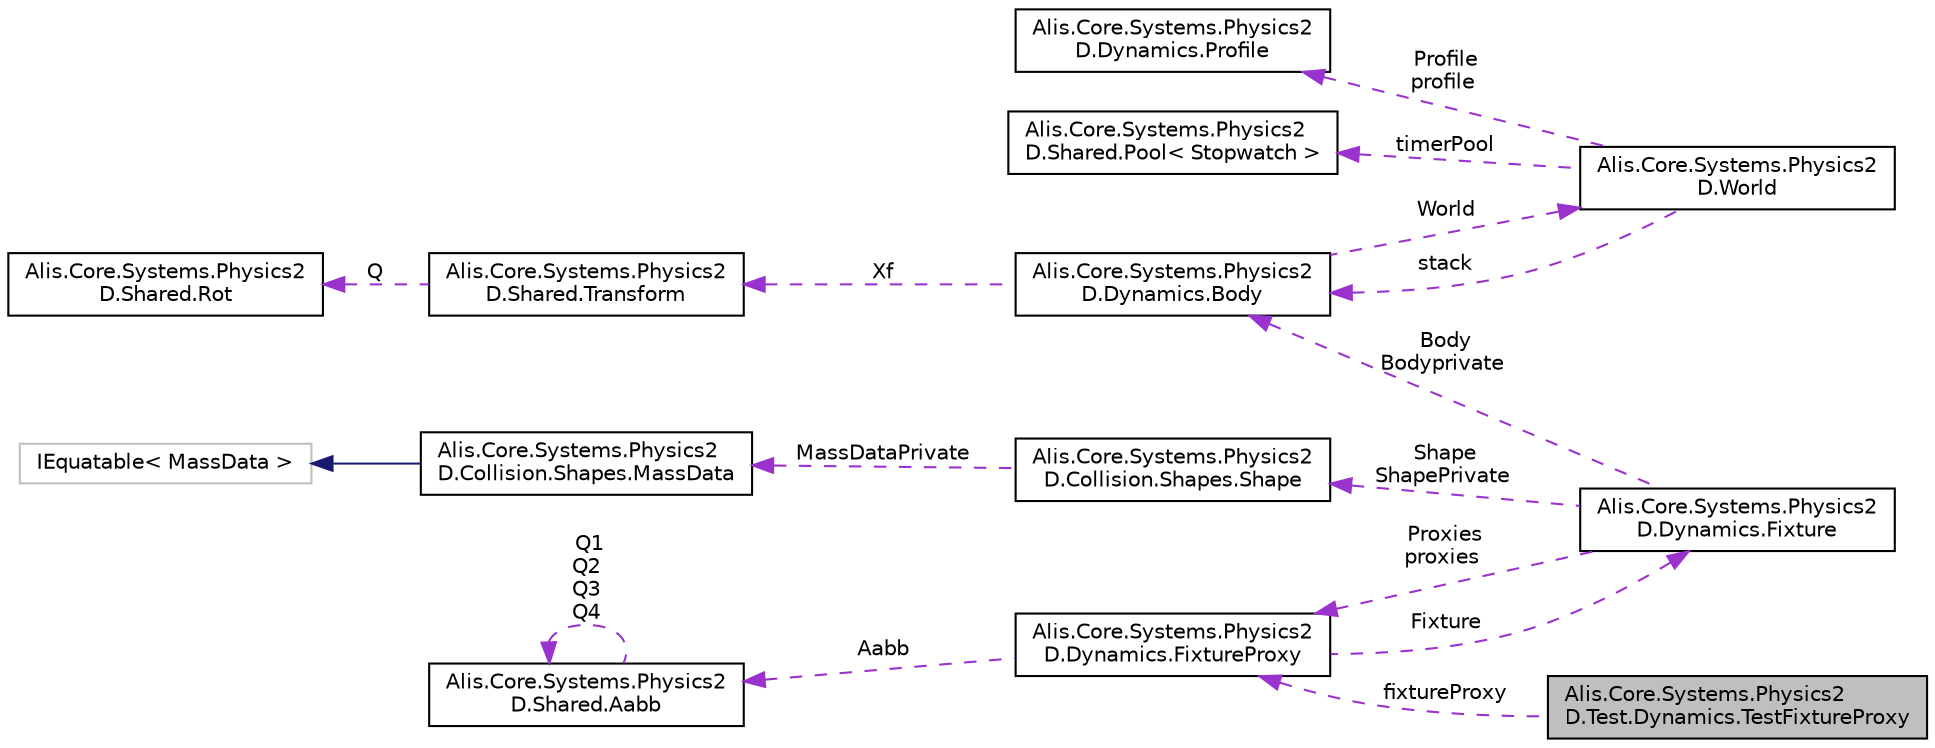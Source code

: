 digraph "Alis.Core.Systems.Physics2D.Test.Dynamics.TestFixtureProxy"
{
 // LATEX_PDF_SIZE
  edge [fontname="Helvetica",fontsize="10",labelfontname="Helvetica",labelfontsize="10"];
  node [fontname="Helvetica",fontsize="10",shape=record];
  rankdir="LR";
  Node1 [label="Alis.Core.Systems.Physics2\lD.Test.Dynamics.TestFixtureProxy",height=0.2,width=0.4,color="black", fillcolor="grey75", style="filled", fontcolor="black",tooltip="The test fixture proxy class"];
  Node2 -> Node1 [dir="back",color="darkorchid3",fontsize="10",style="dashed",label=" fixtureProxy" ,fontname="Helvetica"];
  Node2 [label="Alis.Core.Systems.Physics2\lD.Dynamics.FixtureProxy",height=0.2,width=0.4,color="black", fillcolor="white", style="filled",URL="$struct_alis_1_1_core_1_1_systems_1_1_physics2_d_1_1_dynamics_1_1_fixture_proxy.html",tooltip="This proxy is used internally to connect fixtures to the broad-phase."];
  Node3 -> Node2 [dir="back",color="darkorchid3",fontsize="10",style="dashed",label=" Aabb" ,fontname="Helvetica"];
  Node3 [label="Alis.Core.Systems.Physics2\lD.Shared.Aabb",height=0.2,width=0.4,color="black", fillcolor="white", style="filled",URL="$struct_alis_1_1_core_1_1_systems_1_1_physics2_d_1_1_shared_1_1_aabb.html",tooltip="An axis aligned bounding box."];
  Node3 -> Node3 [dir="back",color="darkorchid3",fontsize="10",style="dashed",label=" Q1\nQ2\nQ3\nQ4" ,fontname="Helvetica"];
  Node4 -> Node2 [dir="back",color="darkorchid3",fontsize="10",style="dashed",label=" Fixture" ,fontname="Helvetica"];
  Node4 [label="Alis.Core.Systems.Physics2\lD.Dynamics.Fixture",height=0.2,width=0.4,color="black", fillcolor="white", style="filled",URL="$class_alis_1_1_core_1_1_systems_1_1_physics2_d_1_1_dynamics_1_1_fixture.html",tooltip="A fixture is used to attach a Shape to a body for collision detection. A fixture inherits its transfo..."];
  Node5 -> Node4 [dir="back",color="darkorchid3",fontsize="10",style="dashed",label=" Shape\nShapePrivate" ,fontname="Helvetica"];
  Node5 [label="Alis.Core.Systems.Physics2\lD.Collision.Shapes.Shape",height=0.2,width=0.4,color="black", fillcolor="white", style="filled",URL="$class_alis_1_1_core_1_1_systems_1_1_physics2_d_1_1_collision_1_1_shapes_1_1_shape.html",tooltip="A shape is used for collision detection. You can create a shape however you like. Shapes used for sim..."];
  Node6 -> Node5 [dir="back",color="darkorchid3",fontsize="10",style="dashed",label=" MassDataPrivate" ,fontname="Helvetica"];
  Node6 [label="Alis.Core.Systems.Physics2\lD.Collision.Shapes.MassData",height=0.2,width=0.4,color="black", fillcolor="white", style="filled",URL="$struct_alis_1_1_core_1_1_systems_1_1_physics2_d_1_1_collision_1_1_shapes_1_1_mass_data.html",tooltip="This holds the mass data computed for a shape."];
  Node7 -> Node6 [dir="back",color="midnightblue",fontsize="10",style="solid",fontname="Helvetica"];
  Node7 [label="IEquatable\< MassData \>",height=0.2,width=0.4,color="grey75", fillcolor="white", style="filled",tooltip=" "];
  Node8 -> Node4 [dir="back",color="darkorchid3",fontsize="10",style="dashed",label=" Body\nBodyprivate" ,fontname="Helvetica"];
  Node8 [label="Alis.Core.Systems.Physics2\lD.Dynamics.Body",height=0.2,width=0.4,color="black", fillcolor="white", style="filled",URL="$class_alis_1_1_core_1_1_systems_1_1_physics2_d_1_1_dynamics_1_1_body.html",tooltip="The body class"];
  Node9 -> Node8 [dir="back",color="darkorchid3",fontsize="10",style="dashed",label=" Xf" ,fontname="Helvetica"];
  Node9 [label="Alis.Core.Systems.Physics2\lD.Shared.Transform",height=0.2,width=0.4,color="black", fillcolor="white", style="filled",URL="$struct_alis_1_1_core_1_1_systems_1_1_physics2_d_1_1_shared_1_1_transform.html",tooltip="A transform contains translation and rotation. It is used to represent the position and orientation o..."];
  Node10 -> Node9 [dir="back",color="darkorchid3",fontsize="10",style="dashed",label=" Q" ,fontname="Helvetica"];
  Node10 [label="Alis.Core.Systems.Physics2\lD.Shared.Rot",height=0.2,width=0.4,color="black", fillcolor="white", style="filled",URL="$struct_alis_1_1_core_1_1_systems_1_1_physics2_d_1_1_shared_1_1_rot.html",tooltip="Rotation"];
  Node11 -> Node8 [dir="back",color="darkorchid3",fontsize="10",style="dashed",label=" World" ,fontname="Helvetica"];
  Node11 [label="Alis.Core.Systems.Physics2\lD.World",height=0.2,width=0.4,color="black", fillcolor="white", style="filled",URL="$class_alis_1_1_core_1_1_systems_1_1_physics2_d_1_1_world.html",tooltip="The world class manages all physics entities, dynamic simulation, and asynchronous queries."];
  Node8 -> Node11 [dir="back",color="darkorchid3",fontsize="10",style="dashed",label=" stack" ,fontname="Helvetica"];
  Node12 -> Node11 [dir="back",color="darkorchid3",fontsize="10",style="dashed",label=" Profile\nprofile" ,fontname="Helvetica"];
  Node12 [label="Alis.Core.Systems.Physics2\lD.Dynamics.Profile",height=0.2,width=0.4,color="black", fillcolor="white", style="filled",URL="$struct_alis_1_1_core_1_1_systems_1_1_physics2_d_1_1_dynamics_1_1_profile.html",tooltip="The profile"];
  Node13 -> Node11 [dir="back",color="darkorchid3",fontsize="10",style="dashed",label=" timerPool" ,fontname="Helvetica"];
  Node13 [label="Alis.Core.Systems.Physics2\lD.Shared.Pool\< Stopwatch \>",height=0.2,width=0.4,color="black", fillcolor="white", style="filled",URL="$class_alis_1_1_core_1_1_systems_1_1_physics2_d_1_1_shared_1_1_pool.html",tooltip=" "];
  Node2 -> Node4 [dir="back",color="darkorchid3",fontsize="10",style="dashed",label=" Proxies\nproxies" ,fontname="Helvetica"];
}
